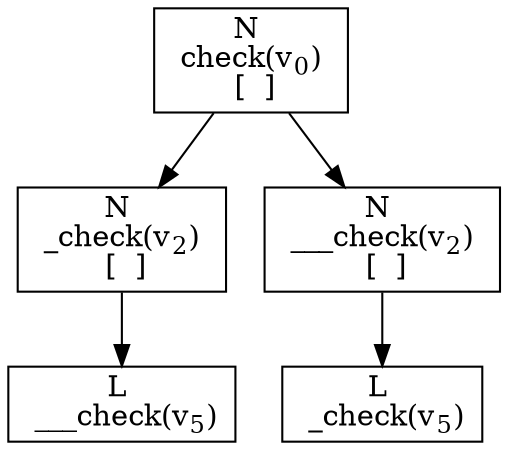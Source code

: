 digraph {
    graph [rankdir=TB
          ,bgcolor=transparent];
    node [shape=box
         ,fillcolor=white
         ,style=filled];
    0 [label=<N <BR/> check(v<SUB>0</SUB>) <BR/>  [  ] >];
    1 [label=<N <BR/> _check(v<SUB>2</SUB>) <BR/>  [  ] >];
    2 [label=<N <BR/> ___check(v<SUB>2</SUB>) <BR/>  [  ] >];
    3 [label=<L <BR/> ___check(v<SUB>5</SUB>)>];
    4 [label=<L <BR/> _check(v<SUB>5</SUB>)>];
    0 -> 1 [label=""];
    0 -> 2 [label=""];
    1 -> 3 [label=""];
    2 -> 4 [label=""];
}